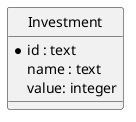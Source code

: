 @startuml
hide circle
skinparam linetype ortho
skinparam monochrome true

entity "Investment" as investiment {
  *id : text
  name : text
  value: integer
}
@enduml
